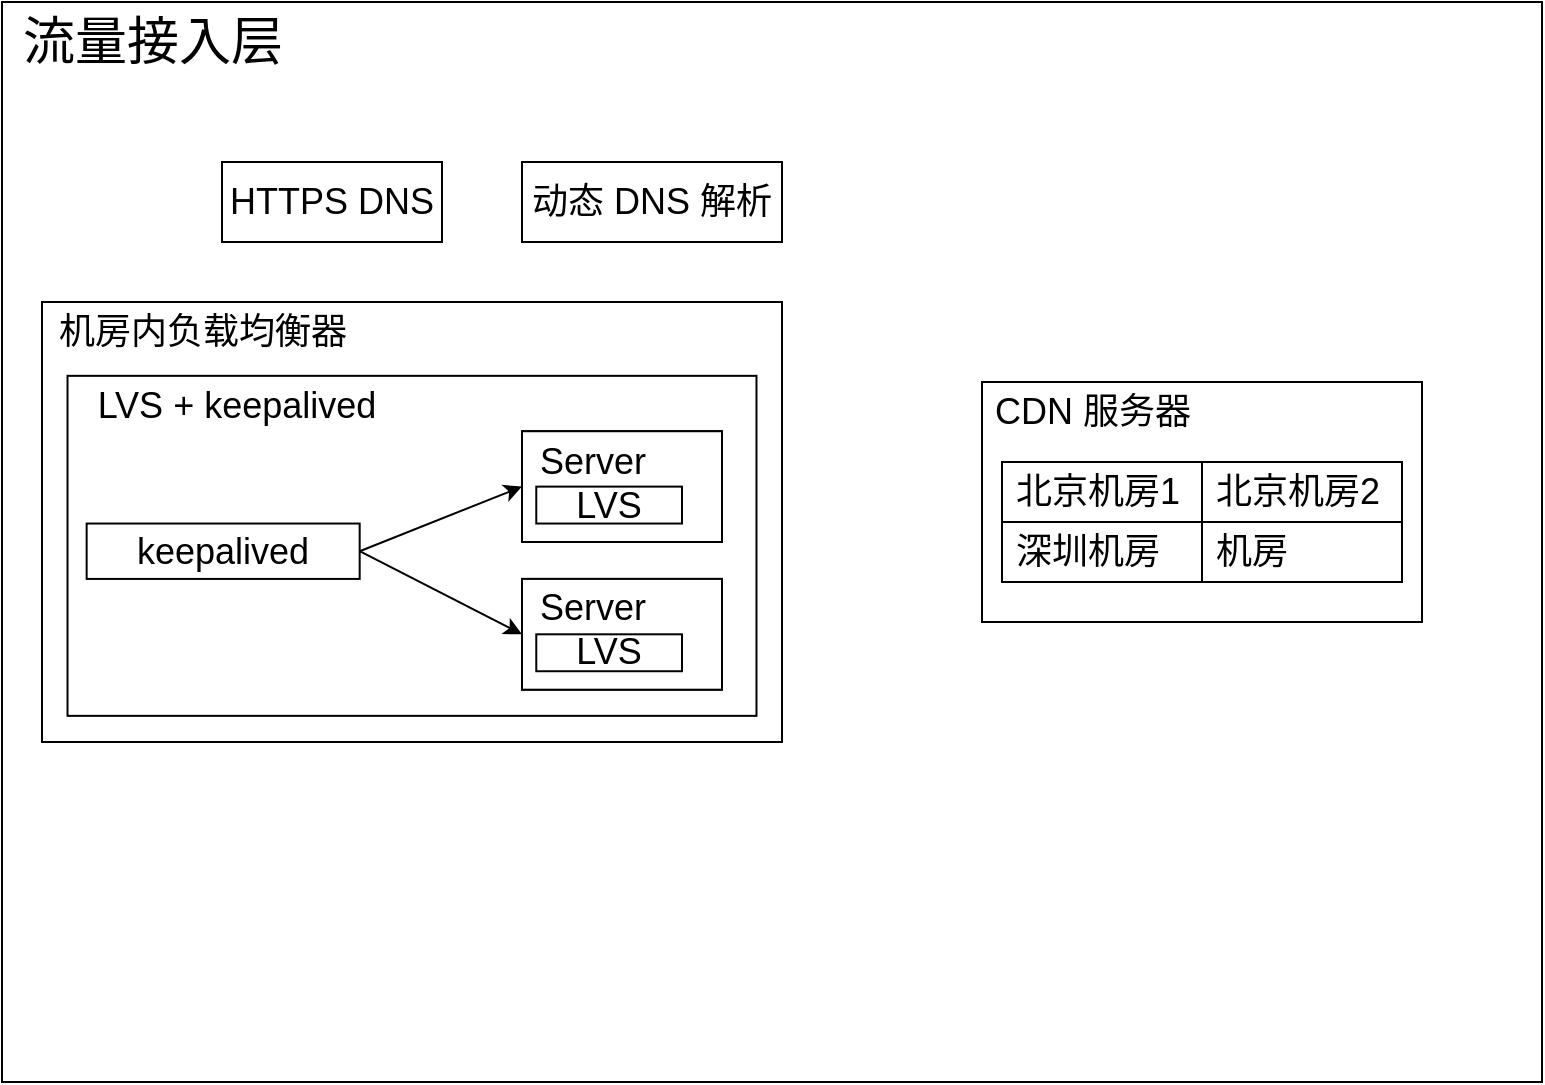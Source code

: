 <mxfile version="14.5.7" type="github">
  <diagram id="bHzi_ambgMTMRVsqIDpd" name="Page-1">
    <mxGraphModel dx="1422" dy="762" grid="1" gridSize="10" guides="1" tooltips="1" connect="1" arrows="1" fold="1" page="1" pageScale="1" pageWidth="827" pageHeight="1169" math="0" shadow="0">
      <root>
        <mxCell id="0" />
        <mxCell id="1" parent="0" />
        <mxCell id="4Noo1hTe9u79b6L2qV_j-10" value="" style="group" vertex="1" connectable="0" parent="1">
          <mxGeometry x="30" y="80" width="770" height="540" as="geometry" />
        </mxCell>
        <mxCell id="4Noo1hTe9u79b6L2qV_j-1" value="" style="rounded=0;whiteSpace=wrap;html=1;" vertex="1" parent="4Noo1hTe9u79b6L2qV_j-10">
          <mxGeometry width="770" height="540" as="geometry" />
        </mxCell>
        <mxCell id="4Noo1hTe9u79b6L2qV_j-2" value="流量接入层" style="text;html=1;align=center;verticalAlign=middle;resizable=0;points=[];autosize=1;fontSize=26;" vertex="1" parent="4Noo1hTe9u79b6L2qV_j-10">
          <mxGeometry width="150" height="40" as="geometry" />
        </mxCell>
        <mxCell id="4Noo1hTe9u79b6L2qV_j-7" value="" style="group" vertex="1" connectable="0" parent="4Noo1hTe9u79b6L2qV_j-10">
          <mxGeometry x="490" y="190" width="220" height="210" as="geometry" />
        </mxCell>
        <mxCell id="4Noo1hTe9u79b6L2qV_j-5" value="" style="rounded=0;whiteSpace=wrap;html=1;fontSize=20;" vertex="1" parent="4Noo1hTe9u79b6L2qV_j-7">
          <mxGeometry width="220" height="120" as="geometry" />
        </mxCell>
        <mxCell id="4Noo1hTe9u79b6L2qV_j-6" value="CDN 服务器" style="text;html=1;align=center;verticalAlign=middle;resizable=0;points=[];autosize=1;fontSize=18;" vertex="1" parent="4Noo1hTe9u79b6L2qV_j-7">
          <mxGeometry width="110" height="30" as="geometry" />
        </mxCell>
        <mxCell id="4Noo1hTe9u79b6L2qV_j-37" value="&amp;nbsp;北京机房1" style="rounded=0;whiteSpace=wrap;html=1;fontSize=18;align=left;" vertex="1" parent="4Noo1hTe9u79b6L2qV_j-7">
          <mxGeometry x="10" y="40" width="100" height="30" as="geometry" />
        </mxCell>
        <mxCell id="4Noo1hTe9u79b6L2qV_j-38" value="&amp;nbsp;北京机房2" style="rounded=0;whiteSpace=wrap;html=1;fontSize=18;align=left;" vertex="1" parent="4Noo1hTe9u79b6L2qV_j-7">
          <mxGeometry x="110" y="40" width="100" height="30" as="geometry" />
        </mxCell>
        <mxCell id="4Noo1hTe9u79b6L2qV_j-39" value="&amp;nbsp;深圳机房" style="rounded=0;whiteSpace=wrap;html=1;fontSize=18;align=left;" vertex="1" parent="4Noo1hTe9u79b6L2qV_j-7">
          <mxGeometry x="10" y="70" width="100" height="30" as="geometry" />
        </mxCell>
        <mxCell id="4Noo1hTe9u79b6L2qV_j-40" value="&amp;nbsp;机房" style="rounded=0;whiteSpace=wrap;html=1;fontSize=18;align=left;" vertex="1" parent="4Noo1hTe9u79b6L2qV_j-7">
          <mxGeometry x="110" y="70" width="100" height="30" as="geometry" />
        </mxCell>
        <mxCell id="4Noo1hTe9u79b6L2qV_j-8" value="" style="group" vertex="1" connectable="0" parent="4Noo1hTe9u79b6L2qV_j-10">
          <mxGeometry x="20" y="150" width="410" height="240" as="geometry" />
        </mxCell>
        <mxCell id="4Noo1hTe9u79b6L2qV_j-3" value="" style="rounded=0;whiteSpace=wrap;html=1;fontSize=26;" vertex="1" parent="4Noo1hTe9u79b6L2qV_j-8">
          <mxGeometry width="370" height="220" as="geometry" />
        </mxCell>
        <mxCell id="4Noo1hTe9u79b6L2qV_j-4" value="机房内负载均衡器" style="text;html=1;align=center;verticalAlign=middle;resizable=0;points=[];autosize=1;fontSize=18;" vertex="1" parent="4Noo1hTe9u79b6L2qV_j-8">
          <mxGeometry width="160" height="30" as="geometry" />
        </mxCell>
        <mxCell id="4Noo1hTe9u79b6L2qV_j-12" value="" style="group" vertex="1" connectable="0" parent="4Noo1hTe9u79b6L2qV_j-8">
          <mxGeometry x="12.759" y="36.923" width="397.241" height="193.846" as="geometry" />
        </mxCell>
        <mxCell id="4Noo1hTe9u79b6L2qV_j-13" value="" style="rounded=0;whiteSpace=wrap;html=1;fontSize=26;" vertex="1" parent="4Noo1hTe9u79b6L2qV_j-12">
          <mxGeometry width="344.48" height="170" as="geometry" />
        </mxCell>
        <mxCell id="4Noo1hTe9u79b6L2qV_j-14" value="LVS + keepalived" style="text;html=1;align=center;verticalAlign=middle;resizable=0;points=[];autosize=1;fontSize=18;" vertex="1" parent="4Noo1hTe9u79b6L2qV_j-12">
          <mxGeometry x="9.569" width="150" height="30" as="geometry" />
        </mxCell>
        <mxCell id="4Noo1hTe9u79b6L2qV_j-35" style="rounded=0;orthogonalLoop=1;jettySize=auto;html=1;exitX=1;exitY=0.5;exitDx=0;exitDy=0;entryX=0;entryY=0.5;entryDx=0;entryDy=0;fontSize=18;" edge="1" parent="4Noo1hTe9u79b6L2qV_j-12" source="4Noo1hTe9u79b6L2qV_j-15" target="4Noo1hTe9u79b6L2qV_j-24">
          <mxGeometry relative="1" as="geometry" />
        </mxCell>
        <mxCell id="4Noo1hTe9u79b6L2qV_j-36" style="edgeStyle=none;rounded=0;orthogonalLoop=1;jettySize=auto;html=1;exitX=1;exitY=0.5;exitDx=0;exitDy=0;entryX=0;entryY=0.5;entryDx=0;entryDy=0;fontSize=18;" edge="1" parent="4Noo1hTe9u79b6L2qV_j-12" source="4Noo1hTe9u79b6L2qV_j-15" target="4Noo1hTe9u79b6L2qV_j-32">
          <mxGeometry relative="1" as="geometry" />
        </mxCell>
        <mxCell id="4Noo1hTe9u79b6L2qV_j-15" value="keepalived" style="rounded=0;whiteSpace=wrap;html=1;fontSize=18;" vertex="1" parent="4Noo1hTe9u79b6L2qV_j-12">
          <mxGeometry x="9.565" y="73.846" width="136.517" height="27.692" as="geometry" />
        </mxCell>
        <mxCell id="4Noo1hTe9u79b6L2qV_j-28" value="" style="rounded=0;whiteSpace=wrap;html=1;fontSize=20;" vertex="1" parent="4Noo1hTe9u79b6L2qV_j-12">
          <mxGeometry x="227.24" y="101.538" width="100" height="55.385" as="geometry" />
        </mxCell>
        <mxCell id="4Noo1hTe9u79b6L2qV_j-29" value="Server" style="text;html=1;align=center;verticalAlign=middle;resizable=0;points=[];autosize=1;fontSize=18;" vertex="1" parent="4Noo1hTe9u79b6L2qV_j-12">
          <mxGeometry x="227.24" y="101.538" width="70" height="30" as="geometry" />
        </mxCell>
        <mxCell id="4Noo1hTe9u79b6L2qV_j-30" value="LVS" style="rounded=0;whiteSpace=wrap;html=1;fontSize=18;" vertex="1" parent="4Noo1hTe9u79b6L2qV_j-12">
          <mxGeometry x="234.38" y="129.231" width="72.86" height="18.462" as="geometry" />
        </mxCell>
        <mxCell id="4Noo1hTe9u79b6L2qV_j-32" value="" style="rounded=0;whiteSpace=wrap;html=1;fontSize=20;" vertex="1" parent="4Noo1hTe9u79b6L2qV_j-12">
          <mxGeometry x="227.24" y="101.538" width="100" height="55.385" as="geometry" />
        </mxCell>
        <mxCell id="4Noo1hTe9u79b6L2qV_j-33" value="Server" style="text;html=1;align=center;verticalAlign=middle;resizable=0;points=[];autosize=1;fontSize=18;" vertex="1" parent="4Noo1hTe9u79b6L2qV_j-12">
          <mxGeometry x="227.24" y="101.538" width="70" height="30" as="geometry" />
        </mxCell>
        <mxCell id="4Noo1hTe9u79b6L2qV_j-34" value="LVS" style="rounded=0;whiteSpace=wrap;html=1;fontSize=18;" vertex="1" parent="4Noo1hTe9u79b6L2qV_j-12">
          <mxGeometry x="234.38" y="129.231" width="72.86" height="18.462" as="geometry" />
        </mxCell>
        <mxCell id="4Noo1hTe9u79b6L2qV_j-18" value="" style="rounded=0;whiteSpace=wrap;html=1;fontSize=20;" vertex="1" parent="4Noo1hTe9u79b6L2qV_j-12">
          <mxGeometry x="227.24" y="27.692" width="100" height="55.385" as="geometry" />
        </mxCell>
        <mxCell id="4Noo1hTe9u79b6L2qV_j-19" value="Server" style="text;html=1;align=center;verticalAlign=middle;resizable=0;points=[];autosize=1;fontSize=18;" vertex="1" parent="4Noo1hTe9u79b6L2qV_j-12">
          <mxGeometry x="227.24" y="27.692" width="70" height="30" as="geometry" />
        </mxCell>
        <mxCell id="4Noo1hTe9u79b6L2qV_j-21" value="LVS" style="rounded=0;whiteSpace=wrap;html=1;fontSize=18;" vertex="1" parent="4Noo1hTe9u79b6L2qV_j-12">
          <mxGeometry x="234.38" y="55.385" width="72.86" height="18.462" as="geometry" />
        </mxCell>
        <mxCell id="4Noo1hTe9u79b6L2qV_j-24" value="" style="rounded=0;whiteSpace=wrap;html=1;fontSize=20;" vertex="1" parent="4Noo1hTe9u79b6L2qV_j-12">
          <mxGeometry x="227.24" y="27.692" width="100" height="55.385" as="geometry" />
        </mxCell>
        <mxCell id="4Noo1hTe9u79b6L2qV_j-25" value="Server" style="text;html=1;align=center;verticalAlign=middle;resizable=0;points=[];autosize=1;fontSize=18;" vertex="1" parent="4Noo1hTe9u79b6L2qV_j-12">
          <mxGeometry x="227.24" y="27.692" width="70" height="30" as="geometry" />
        </mxCell>
        <mxCell id="4Noo1hTe9u79b6L2qV_j-26" value="LVS" style="rounded=0;whiteSpace=wrap;html=1;fontSize=18;" vertex="1" parent="4Noo1hTe9u79b6L2qV_j-12">
          <mxGeometry x="234.38" y="55.385" width="72.86" height="18.462" as="geometry" />
        </mxCell>
        <mxCell id="4Noo1hTe9u79b6L2qV_j-41" value="HTTPS DNS" style="rounded=0;whiteSpace=wrap;html=1;fontSize=18;align=center;" vertex="1" parent="4Noo1hTe9u79b6L2qV_j-10">
          <mxGeometry x="110" y="80" width="110" height="40" as="geometry" />
        </mxCell>
        <mxCell id="4Noo1hTe9u79b6L2qV_j-42" value="动态 DNS 解析" style="rounded=0;whiteSpace=wrap;html=1;fontSize=18;align=center;" vertex="1" parent="4Noo1hTe9u79b6L2qV_j-10">
          <mxGeometry x="260" y="80" width="130" height="40" as="geometry" />
        </mxCell>
      </root>
    </mxGraphModel>
  </diagram>
</mxfile>
